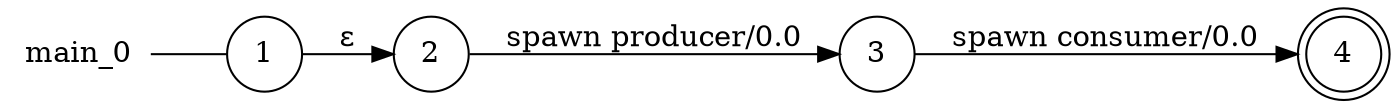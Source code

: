 digraph main_0 {
	rankdir="LR";
	n_0 [label="main_0", shape="plaintext"];
	n_1 [id="1", shape=circle, label="1"];
	n_0 -> n_1 [arrowhead=none];
	n_2 [id="2", shape=circle, label="2"];
	n_3 [id="4", shape=doublecircle, label="4"];
	n_4 [id="3", shape=circle, label="3"];

	n_1 -> n_2 [id="[$e|0]", label="ɛ"];
	n_4 -> n_3 [id="[$e|2]", label="spawn consumer/0.0"];
	n_2 -> n_4 [id="[$e|1]", label="spawn producer/0.0"];
}
